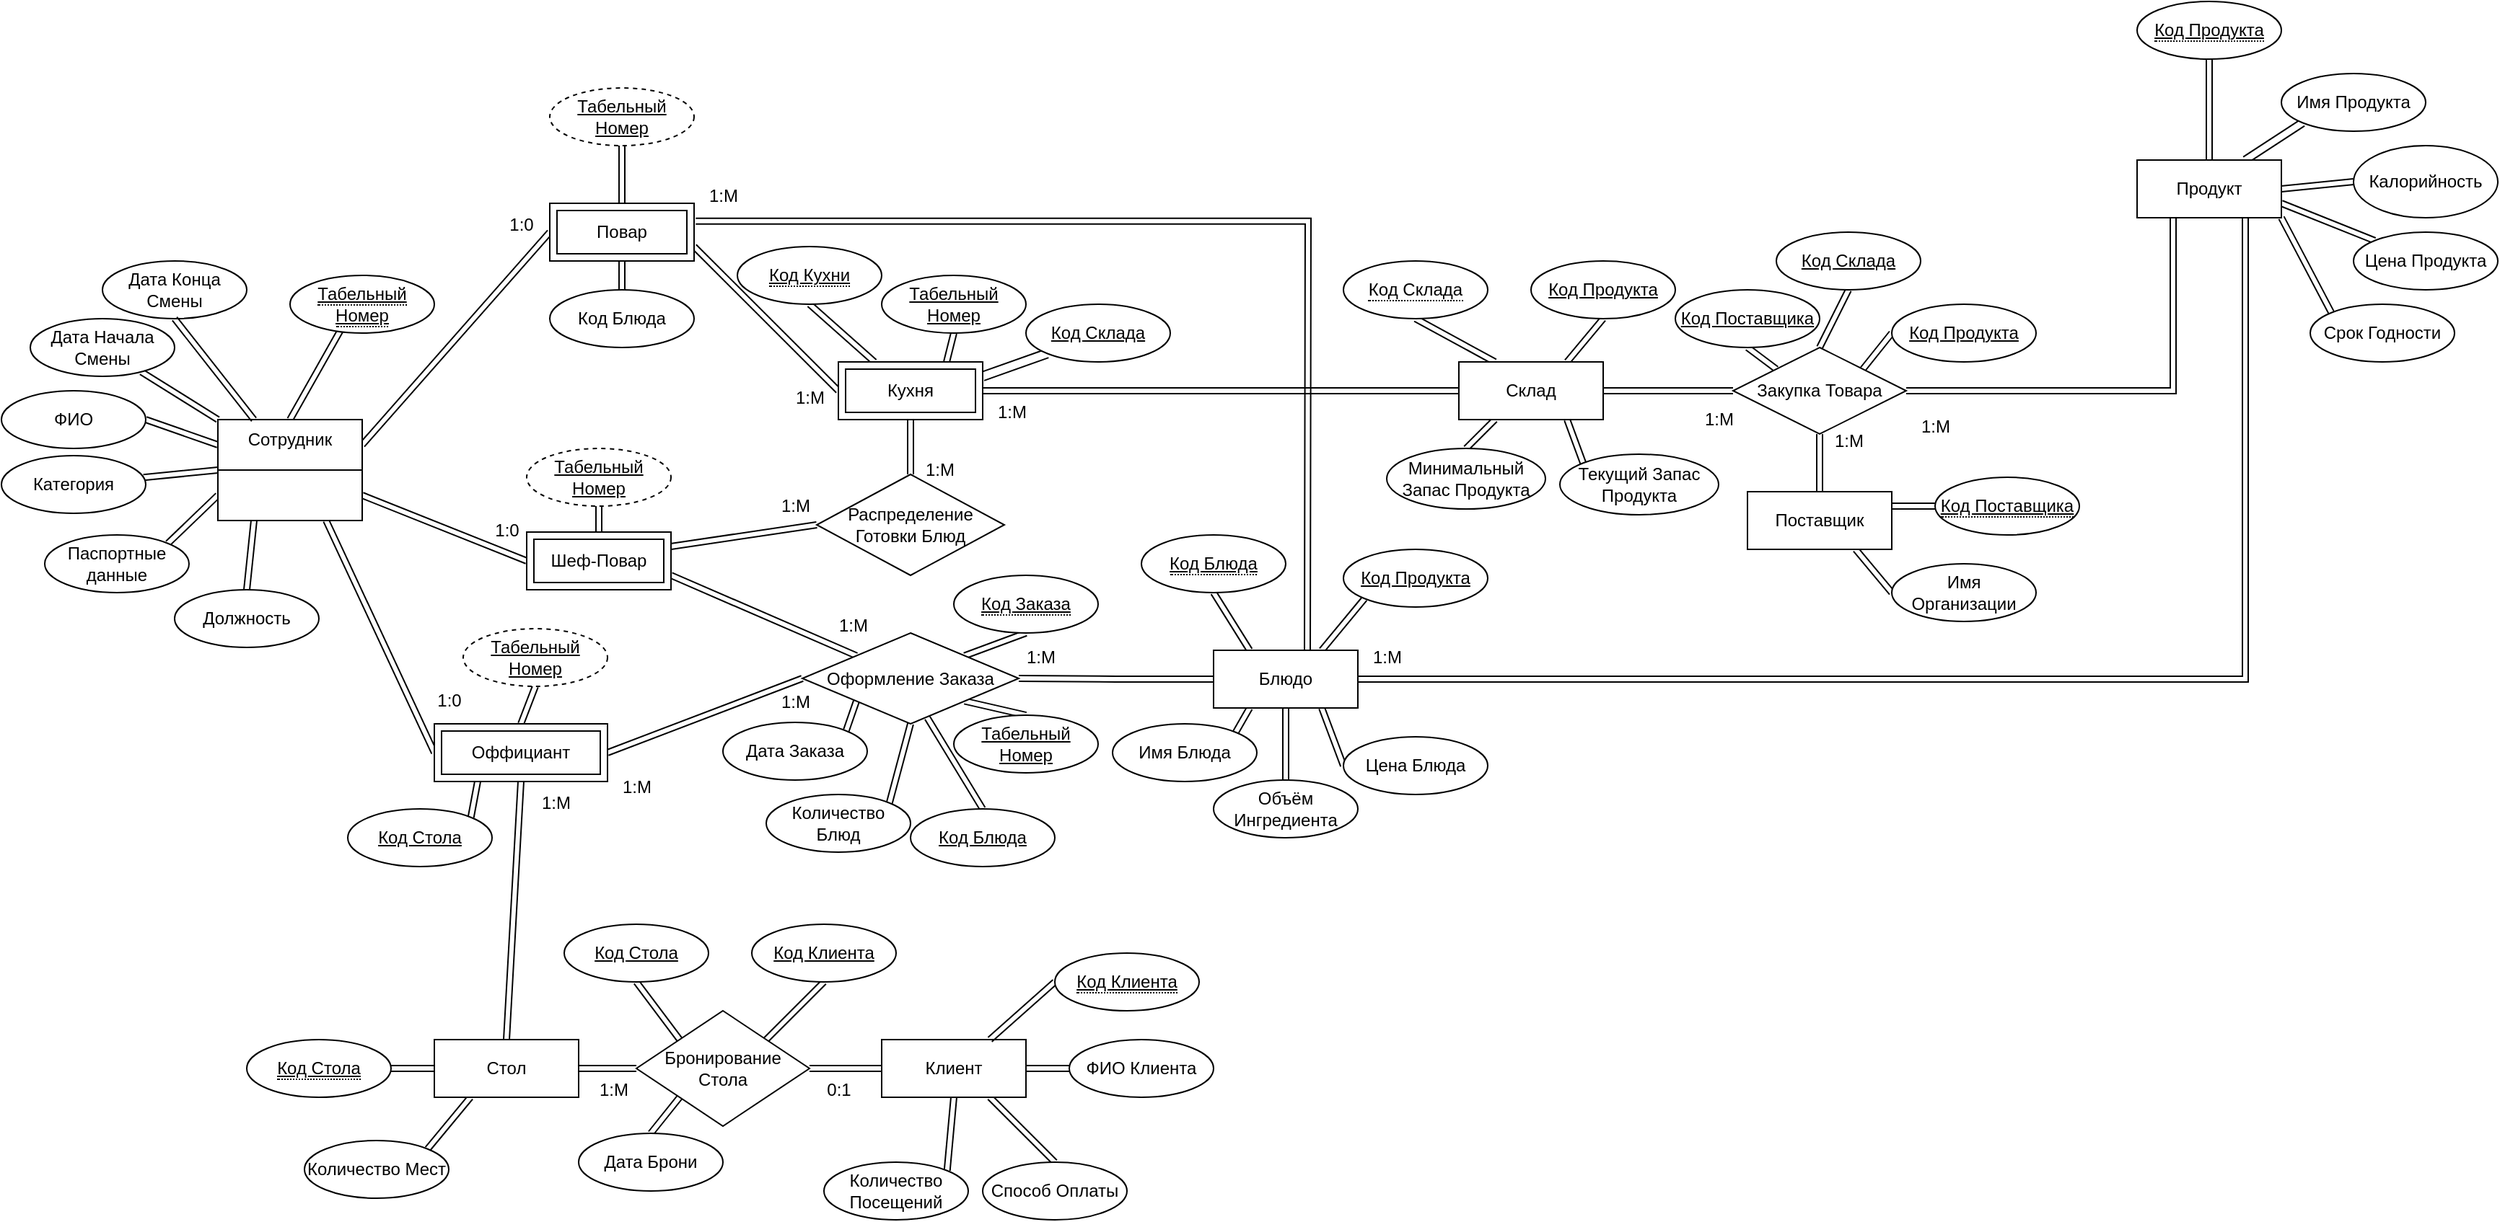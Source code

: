 <mxfile version="21.8.0" type="device">
  <diagram name="Страница — 1" id="ykmNFUrrINJpp-C2KCpG">
    <mxGraphModel dx="2062" dy="1845" grid="1" gridSize="10" guides="1" tooltips="1" connect="1" arrows="1" fold="1" page="1" pageScale="1" pageWidth="827" pageHeight="1169" math="0" shadow="0">
      <root>
        <mxCell id="0" />
        <mxCell id="1" parent="0" />
        <mxCell id="NLanmBV0cDTuYzGDEzHY-10" style="edgeStyle=none;shape=link;rounded=0;orthogonalLoop=1;jettySize=auto;html=1;exitX=0;exitY=0.25;exitDx=0;exitDy=0;entryX=1;entryY=0.5;entryDx=0;entryDy=0;" edge="1" parent="1" source="NLanmBV0cDTuYzGDEzHY-1" target="NLanmBV0cDTuYzGDEzHY-9">
          <mxGeometry relative="1" as="geometry" />
        </mxCell>
        <mxCell id="NLanmBV0cDTuYzGDEzHY-11" style="edgeStyle=none;shape=link;rounded=0;orthogonalLoop=1;jettySize=auto;html=1;exitX=0;exitY=0.5;exitDx=0;exitDy=0;" edge="1" parent="1" source="NLanmBV0cDTuYzGDEzHY-1" target="NLanmBV0cDTuYzGDEzHY-8">
          <mxGeometry relative="1" as="geometry" />
        </mxCell>
        <mxCell id="NLanmBV0cDTuYzGDEzHY-13" style="edgeStyle=none;shape=link;rounded=0;orthogonalLoop=1;jettySize=auto;html=1;exitX=0;exitY=0.75;exitDx=0;exitDy=0;entryX=1;entryY=0;entryDx=0;entryDy=0;" edge="1" parent="1" source="NLanmBV0cDTuYzGDEzHY-1" target="NLanmBV0cDTuYzGDEzHY-12">
          <mxGeometry relative="1" as="geometry" />
        </mxCell>
        <mxCell id="NLanmBV0cDTuYzGDEzHY-15" style="edgeStyle=none;shape=link;rounded=0;orthogonalLoop=1;jettySize=auto;html=1;exitX=0.25;exitY=1;exitDx=0;exitDy=0;entryX=0.5;entryY=0;entryDx=0;entryDy=0;" edge="1" parent="1" source="NLanmBV0cDTuYzGDEzHY-1" target="NLanmBV0cDTuYzGDEzHY-14">
          <mxGeometry relative="1" as="geometry" />
        </mxCell>
        <mxCell id="NLanmBV0cDTuYzGDEzHY-17" style="edgeStyle=none;shape=link;rounded=0;orthogonalLoop=1;jettySize=auto;html=1;exitX=0;exitY=0;exitDx=0;exitDy=0;" edge="1" parent="1" source="NLanmBV0cDTuYzGDEzHY-1" target="NLanmBV0cDTuYzGDEzHY-16">
          <mxGeometry relative="1" as="geometry" />
        </mxCell>
        <mxCell id="NLanmBV0cDTuYzGDEzHY-28" style="edgeStyle=none;shape=link;rounded=0;orthogonalLoop=1;jettySize=auto;html=1;exitX=1;exitY=0.25;exitDx=0;exitDy=0;entryX=0;entryY=0.5;entryDx=0;entryDy=0;" edge="1" parent="1" source="NLanmBV0cDTuYzGDEzHY-1" target="NLanmBV0cDTuYzGDEzHY-25">
          <mxGeometry relative="1" as="geometry" />
        </mxCell>
        <mxCell id="NLanmBV0cDTuYzGDEzHY-29" style="edgeStyle=none;shape=link;rounded=0;orthogonalLoop=1;jettySize=auto;html=1;exitX=1;exitY=0.75;exitDx=0;exitDy=0;entryX=0;entryY=0.5;entryDx=0;entryDy=0;" edge="1" parent="1" source="NLanmBV0cDTuYzGDEzHY-1" target="NLanmBV0cDTuYzGDEzHY-26">
          <mxGeometry relative="1" as="geometry" />
        </mxCell>
        <mxCell id="NLanmBV0cDTuYzGDEzHY-30" style="edgeStyle=none;shape=link;rounded=0;orthogonalLoop=1;jettySize=auto;html=1;exitX=0.75;exitY=1;exitDx=0;exitDy=0;entryX=0;entryY=0.5;entryDx=0;entryDy=0;" edge="1" parent="1" source="NLanmBV0cDTuYzGDEzHY-1" target="NLanmBV0cDTuYzGDEzHY-27">
          <mxGeometry relative="1" as="geometry" />
        </mxCell>
        <mxCell id="NLanmBV0cDTuYzGDEzHY-36" style="edgeStyle=none;shape=link;rounded=0;orthogonalLoop=1;jettySize=auto;html=1;exitX=0.5;exitY=0;exitDx=0;exitDy=0;entryX=0.352;entryY=0.941;entryDx=0;entryDy=0;entryPerimeter=0;" edge="1" parent="1" source="NLanmBV0cDTuYzGDEzHY-1" target="NLanmBV0cDTuYzGDEzHY-41">
          <mxGeometry relative="1" as="geometry">
            <mxPoint x="180" as="targetPoint" />
          </mxGeometry>
        </mxCell>
        <mxCell id="NLanmBV0cDTuYzGDEzHY-1" value="Сотрудник" style="whiteSpace=wrap;html=1;align=center;perimeterSpacing=0;fontStyle=0;verticalAlign=top;" vertex="1" parent="1">
          <mxGeometry x="90" y="50" width="100" height="70" as="geometry" />
        </mxCell>
        <mxCell id="NLanmBV0cDTuYzGDEzHY-4" value="" style="line;strokeWidth=1;rotatable=0;dashed=0;labelPosition=right;align=left;verticalAlign=middle;spacingTop=0;spacingLeft=6;points=[];portConstraint=eastwest;" vertex="1" parent="1">
          <mxGeometry x="90" y="80" width="100" height="10" as="geometry" />
        </mxCell>
        <mxCell id="NLanmBV0cDTuYzGDEzHY-8" value="Категория&lt;br&gt;" style="ellipse;whiteSpace=wrap;html=1;align=center;" vertex="1" parent="1">
          <mxGeometry x="-60" y="75" width="100" height="40" as="geometry" />
        </mxCell>
        <mxCell id="NLanmBV0cDTuYzGDEzHY-9" value="ФИО&lt;br&gt;" style="ellipse;whiteSpace=wrap;html=1;align=center;" vertex="1" parent="1">
          <mxGeometry x="-60" y="30" width="100" height="40" as="geometry" />
        </mxCell>
        <mxCell id="NLanmBV0cDTuYzGDEzHY-12" value="Паспортные данные" style="ellipse;whiteSpace=wrap;html=1;align=center;" vertex="1" parent="1">
          <mxGeometry x="-30" y="130" width="100" height="40" as="geometry" />
        </mxCell>
        <mxCell id="NLanmBV0cDTuYzGDEzHY-14" value="Должность" style="ellipse;whiteSpace=wrap;html=1;align=center;" vertex="1" parent="1">
          <mxGeometry x="60" y="168" width="100" height="40" as="geometry" />
        </mxCell>
        <mxCell id="NLanmBV0cDTuYzGDEzHY-16" value="Дата Начала Смены" style="ellipse;whiteSpace=wrap;html=1;align=center;" vertex="1" parent="1">
          <mxGeometry x="-40" y="-20" width="100" height="40" as="geometry" />
        </mxCell>
        <mxCell id="NLanmBV0cDTuYzGDEzHY-19" value="Дата Конца Смены" style="ellipse;whiteSpace=wrap;html=1;align=center;" vertex="1" parent="1">
          <mxGeometry x="10" y="-60" width="100" height="40" as="geometry" />
        </mxCell>
        <mxCell id="NLanmBV0cDTuYzGDEzHY-20" style="edgeStyle=none;shape=link;rounded=0;orthogonalLoop=1;jettySize=auto;html=1;exitX=0.25;exitY=0;exitDx=0;exitDy=0;entryX=0.5;entryY=1;entryDx=0;entryDy=0;" edge="1" parent="1" source="NLanmBV0cDTuYzGDEzHY-1" target="NLanmBV0cDTuYzGDEzHY-19">
          <mxGeometry relative="1" as="geometry" />
        </mxCell>
        <mxCell id="NLanmBV0cDTuYzGDEzHY-45" style="edgeStyle=none;shape=link;rounded=0;orthogonalLoop=1;jettySize=auto;html=1;exitX=0.5;exitY=0;exitDx=0;exitDy=0;entryX=0.5;entryY=1;entryDx=0;entryDy=0;" edge="1" parent="1" source="NLanmBV0cDTuYzGDEzHY-25" target="NLanmBV0cDTuYzGDEzHY-42">
          <mxGeometry relative="1" as="geometry" />
        </mxCell>
        <mxCell id="NLanmBV0cDTuYzGDEzHY-88" style="edgeStyle=none;shape=link;rounded=0;orthogonalLoop=1;jettySize=auto;html=1;exitX=1;exitY=0.75;exitDx=0;exitDy=0;entryX=0;entryY=0.5;entryDx=0;entryDy=0;" edge="1" parent="1" source="NLanmBV0cDTuYzGDEzHY-25" target="NLanmBV0cDTuYzGDEzHY-87">
          <mxGeometry relative="1" as="geometry" />
        </mxCell>
        <mxCell id="NLanmBV0cDTuYzGDEzHY-176" style="edgeStyle=none;shape=link;rounded=0;orthogonalLoop=1;jettySize=auto;html=1;exitX=0.5;exitY=1;exitDx=0;exitDy=0;entryX=0.5;entryY=0;entryDx=0;entryDy=0;" edge="1" parent="1" source="NLanmBV0cDTuYzGDEzHY-25" target="NLanmBV0cDTuYzGDEzHY-175">
          <mxGeometry relative="1" as="geometry" />
        </mxCell>
        <mxCell id="NLanmBV0cDTuYzGDEzHY-25" value="Повар" style="shape=ext;margin=3;double=1;whiteSpace=wrap;html=1;align=center;" vertex="1" parent="1">
          <mxGeometry x="320" y="-100" width="100" height="40" as="geometry" />
        </mxCell>
        <mxCell id="NLanmBV0cDTuYzGDEzHY-46" style="edgeStyle=none;shape=link;rounded=0;orthogonalLoop=1;jettySize=auto;html=1;exitX=0.5;exitY=0;exitDx=0;exitDy=0;entryX=0.5;entryY=1;entryDx=0;entryDy=0;" edge="1" parent="1" source="NLanmBV0cDTuYzGDEzHY-26" target="NLanmBV0cDTuYzGDEzHY-44">
          <mxGeometry relative="1" as="geometry" />
        </mxCell>
        <mxCell id="NLanmBV0cDTuYzGDEzHY-84" style="edgeStyle=none;shape=link;rounded=0;orthogonalLoop=1;jettySize=auto;html=1;exitX=1;exitY=0.75;exitDx=0;exitDy=0;entryX=0;entryY=0;entryDx=0;entryDy=0;" edge="1" parent="1" source="NLanmBV0cDTuYzGDEzHY-26" target="NLanmBV0cDTuYzGDEzHY-82">
          <mxGeometry relative="1" as="geometry" />
        </mxCell>
        <mxCell id="NLanmBV0cDTuYzGDEzHY-102" style="edgeStyle=none;shape=link;rounded=0;orthogonalLoop=1;jettySize=auto;html=1;exitX=1;exitY=0.25;exitDx=0;exitDy=0;entryX=0;entryY=0.5;entryDx=0;entryDy=0;" edge="1" parent="1" source="NLanmBV0cDTuYzGDEzHY-26" target="NLanmBV0cDTuYzGDEzHY-100">
          <mxGeometry relative="1" as="geometry" />
        </mxCell>
        <mxCell id="NLanmBV0cDTuYzGDEzHY-26" value="Шеф-Повар" style="shape=ext;margin=3;double=1;whiteSpace=wrap;html=1;align=center;" vertex="1" parent="1">
          <mxGeometry x="304" y="128" width="100" height="40" as="geometry" />
        </mxCell>
        <mxCell id="NLanmBV0cDTuYzGDEzHY-48" style="edgeStyle=none;shape=link;rounded=0;orthogonalLoop=1;jettySize=auto;html=1;exitX=0.5;exitY=0;exitDx=0;exitDy=0;entryX=0.5;entryY=1;entryDx=0;entryDy=0;" edge="1" parent="1" source="NLanmBV0cDTuYzGDEzHY-27" target="NLanmBV0cDTuYzGDEzHY-47">
          <mxGeometry relative="1" as="geometry" />
        </mxCell>
        <mxCell id="NLanmBV0cDTuYzGDEzHY-55" style="edgeStyle=none;shape=link;rounded=0;orthogonalLoop=1;jettySize=auto;html=1;exitX=0.5;exitY=1;exitDx=0;exitDy=0;entryX=0.5;entryY=0;entryDx=0;entryDy=0;" edge="1" parent="1" source="NLanmBV0cDTuYzGDEzHY-27" target="NLanmBV0cDTuYzGDEzHY-50">
          <mxGeometry relative="1" as="geometry" />
        </mxCell>
        <mxCell id="NLanmBV0cDTuYzGDEzHY-83" style="edgeStyle=none;shape=link;rounded=0;orthogonalLoop=1;jettySize=auto;html=1;exitX=1;exitY=0.5;exitDx=0;exitDy=0;entryX=0;entryY=0.5;entryDx=0;entryDy=0;" edge="1" parent="1" source="NLanmBV0cDTuYzGDEzHY-27" target="NLanmBV0cDTuYzGDEzHY-82">
          <mxGeometry relative="1" as="geometry" />
        </mxCell>
        <mxCell id="NLanmBV0cDTuYzGDEzHY-174" style="edgeStyle=none;shape=link;rounded=0;orthogonalLoop=1;jettySize=auto;html=1;exitX=0.25;exitY=1;exitDx=0;exitDy=0;entryX=1;entryY=0;entryDx=0;entryDy=0;" edge="1" parent="1" source="NLanmBV0cDTuYzGDEzHY-27" target="NLanmBV0cDTuYzGDEzHY-173">
          <mxGeometry relative="1" as="geometry" />
        </mxCell>
        <mxCell id="NLanmBV0cDTuYzGDEzHY-27" value="Оффициант" style="shape=ext;margin=3;double=1;whiteSpace=wrap;html=1;align=center;" vertex="1" parent="1">
          <mxGeometry x="240" y="261" width="120" height="40" as="geometry" />
        </mxCell>
        <mxCell id="NLanmBV0cDTuYzGDEzHY-31" value="1:0" style="text;html=1;align=center;verticalAlign=middle;resizable=0;points=[];autosize=1;strokeColor=none;fillColor=none;" vertex="1" parent="1">
          <mxGeometry x="270" y="112" width="40" height="30" as="geometry" />
        </mxCell>
        <mxCell id="NLanmBV0cDTuYzGDEzHY-32" value="1:0" style="text;html=1;align=center;verticalAlign=middle;resizable=0;points=[];autosize=1;strokeColor=none;fillColor=none;" vertex="1" parent="1">
          <mxGeometry x="280" y="-100" width="40" height="30" as="geometry" />
        </mxCell>
        <mxCell id="NLanmBV0cDTuYzGDEzHY-33" value="1:0" style="text;html=1;align=center;verticalAlign=middle;resizable=0;points=[];autosize=1;strokeColor=none;fillColor=none;" vertex="1" parent="1">
          <mxGeometry x="230" y="230" width="40" height="30" as="geometry" />
        </mxCell>
        <mxCell id="NLanmBV0cDTuYzGDEzHY-41" value="&lt;span style=&quot;border-bottom: 1px dotted&quot;&gt;&lt;u&gt;Табельный Номер&lt;/u&gt;&lt;/span&gt;" style="ellipse;whiteSpace=wrap;html=1;align=center;" vertex="1" parent="1">
          <mxGeometry x="140" y="-50" width="100" height="40" as="geometry" />
        </mxCell>
        <mxCell id="NLanmBV0cDTuYzGDEzHY-42" value="&lt;u&gt;Табельный Номер&lt;/u&gt;" style="ellipse;whiteSpace=wrap;html=1;align=center;dashed=1;" vertex="1" parent="1">
          <mxGeometry x="320" y="-180" width="100" height="40" as="geometry" />
        </mxCell>
        <mxCell id="NLanmBV0cDTuYzGDEzHY-44" value="&lt;u&gt;Табельный Номер&lt;/u&gt;" style="ellipse;whiteSpace=wrap;html=1;align=center;dashed=1;" vertex="1" parent="1">
          <mxGeometry x="304" y="70" width="100" height="40" as="geometry" />
        </mxCell>
        <mxCell id="NLanmBV0cDTuYzGDEzHY-47" value="&lt;u&gt;Табельный Номер&lt;/u&gt;" style="ellipse;whiteSpace=wrap;html=1;align=center;dashed=1;" vertex="1" parent="1">
          <mxGeometry x="260" y="195" width="100" height="40" as="geometry" />
        </mxCell>
        <mxCell id="NLanmBV0cDTuYzGDEzHY-52" style="edgeStyle=none;shape=link;rounded=0;orthogonalLoop=1;jettySize=auto;html=1;exitX=0;exitY=0.5;exitDx=0;exitDy=0;entryX=1;entryY=0.5;entryDx=0;entryDy=0;" edge="1" parent="1" source="NLanmBV0cDTuYzGDEzHY-50" target="NLanmBV0cDTuYzGDEzHY-51">
          <mxGeometry relative="1" as="geometry" />
        </mxCell>
        <mxCell id="NLanmBV0cDTuYzGDEzHY-54" style="edgeStyle=none;shape=link;rounded=0;orthogonalLoop=1;jettySize=auto;html=1;exitX=0.25;exitY=1;exitDx=0;exitDy=0;entryX=1;entryY=0;entryDx=0;entryDy=0;" edge="1" parent="1" source="NLanmBV0cDTuYzGDEzHY-50" target="NLanmBV0cDTuYzGDEzHY-53">
          <mxGeometry relative="1" as="geometry" />
        </mxCell>
        <mxCell id="NLanmBV0cDTuYzGDEzHY-58" style="edgeStyle=none;shape=link;rounded=0;orthogonalLoop=1;jettySize=auto;html=1;exitX=1;exitY=0.5;exitDx=0;exitDy=0;entryX=0;entryY=0.5;entryDx=0;entryDy=0;" edge="1" parent="1" source="NLanmBV0cDTuYzGDEzHY-50" target="NLanmBV0cDTuYzGDEzHY-57">
          <mxGeometry relative="1" as="geometry" />
        </mxCell>
        <mxCell id="NLanmBV0cDTuYzGDEzHY-50" value="Стол" style="whiteSpace=wrap;html=1;align=center;" vertex="1" parent="1">
          <mxGeometry x="240" y="480" width="100" height="40" as="geometry" />
        </mxCell>
        <mxCell id="NLanmBV0cDTuYzGDEzHY-51" value="&lt;span style=&quot;border-bottom: 1px dotted&quot;&gt;&lt;u&gt;Код Стола&lt;/u&gt;&lt;/span&gt;" style="ellipse;whiteSpace=wrap;html=1;align=center;" vertex="1" parent="1">
          <mxGeometry x="110" y="480" width="100" height="40" as="geometry" />
        </mxCell>
        <mxCell id="NLanmBV0cDTuYzGDEzHY-53" value="Количество Мест" style="ellipse;whiteSpace=wrap;html=1;align=center;" vertex="1" parent="1">
          <mxGeometry x="150" y="550" width="100" height="40" as="geometry" />
        </mxCell>
        <mxCell id="NLanmBV0cDTuYzGDEzHY-72" style="edgeStyle=none;shape=link;rounded=0;orthogonalLoop=1;jettySize=auto;html=1;exitX=1;exitY=0;exitDx=0;exitDy=0;entryX=0.5;entryY=1;entryDx=0;entryDy=0;" edge="1" parent="1" source="NLanmBV0cDTuYzGDEzHY-57" target="NLanmBV0cDTuYzGDEzHY-71">
          <mxGeometry relative="1" as="geometry" />
        </mxCell>
        <mxCell id="NLanmBV0cDTuYzGDEzHY-73" style="edgeStyle=none;shape=link;rounded=0;orthogonalLoop=1;jettySize=auto;html=1;exitX=0;exitY=0;exitDx=0;exitDy=0;entryX=0.5;entryY=1;entryDx=0;entryDy=0;" edge="1" parent="1" source="NLanmBV0cDTuYzGDEzHY-57" target="NLanmBV0cDTuYzGDEzHY-64">
          <mxGeometry relative="1" as="geometry" />
        </mxCell>
        <mxCell id="NLanmBV0cDTuYzGDEzHY-81" style="edgeStyle=none;shape=link;rounded=0;orthogonalLoop=1;jettySize=auto;html=1;exitX=0;exitY=1;exitDx=0;exitDy=0;entryX=0.5;entryY=0;entryDx=0;entryDy=0;" edge="1" parent="1" source="NLanmBV0cDTuYzGDEzHY-57" target="NLanmBV0cDTuYzGDEzHY-80">
          <mxGeometry relative="1" as="geometry" />
        </mxCell>
        <mxCell id="NLanmBV0cDTuYzGDEzHY-57" value="Бронирование Стола" style="shape=rhombus;perimeter=rhombusPerimeter;whiteSpace=wrap;html=1;align=center;" vertex="1" parent="1">
          <mxGeometry x="380" y="460" width="120" height="80" as="geometry" />
        </mxCell>
        <mxCell id="NLanmBV0cDTuYzGDEzHY-59" value="1:М" style="text;html=1;align=center;verticalAlign=middle;resizable=0;points=[];autosize=1;strokeColor=none;fillColor=none;" vertex="1" parent="1">
          <mxGeometry x="360" y="290" width="40" height="30" as="geometry" />
        </mxCell>
        <mxCell id="NLanmBV0cDTuYzGDEzHY-60" value="1:М" style="text;html=1;align=center;verticalAlign=middle;resizable=0;points=[];autosize=1;strokeColor=none;fillColor=none;" vertex="1" parent="1">
          <mxGeometry x="344" y="500" width="40" height="30" as="geometry" />
        </mxCell>
        <mxCell id="NLanmBV0cDTuYzGDEzHY-62" style="edgeStyle=none;shape=link;rounded=0;orthogonalLoop=1;jettySize=auto;html=1;exitX=0;exitY=0.5;exitDx=0;exitDy=0;entryX=1;entryY=0.5;entryDx=0;entryDy=0;" edge="1" parent="1" source="NLanmBV0cDTuYzGDEzHY-61" target="NLanmBV0cDTuYzGDEzHY-57">
          <mxGeometry relative="1" as="geometry" />
        </mxCell>
        <mxCell id="NLanmBV0cDTuYzGDEzHY-75" style="edgeStyle=none;shape=link;rounded=0;orthogonalLoop=1;jettySize=auto;html=1;exitX=1;exitY=0.5;exitDx=0;exitDy=0;entryX=0;entryY=0.5;entryDx=0;entryDy=0;" edge="1" parent="1" source="NLanmBV0cDTuYzGDEzHY-61" target="NLanmBV0cDTuYzGDEzHY-74">
          <mxGeometry relative="1" as="geometry">
            <mxPoint x="690" y="510" as="targetPoint" />
          </mxGeometry>
        </mxCell>
        <mxCell id="NLanmBV0cDTuYzGDEzHY-77" style="edgeStyle=none;shape=link;rounded=0;orthogonalLoop=1;jettySize=auto;html=1;exitX=0.75;exitY=1;exitDx=0;exitDy=0;entryX=0.5;entryY=0;entryDx=0;entryDy=0;" edge="1" parent="1" source="NLanmBV0cDTuYzGDEzHY-61" target="NLanmBV0cDTuYzGDEzHY-76">
          <mxGeometry relative="1" as="geometry" />
        </mxCell>
        <mxCell id="NLanmBV0cDTuYzGDEzHY-79" style="edgeStyle=none;shape=link;rounded=0;orthogonalLoop=1;jettySize=auto;html=1;exitX=0.5;exitY=1;exitDx=0;exitDy=0;entryX=1;entryY=0;entryDx=0;entryDy=0;" edge="1" parent="1" source="NLanmBV0cDTuYzGDEzHY-61" target="NLanmBV0cDTuYzGDEzHY-78">
          <mxGeometry relative="1" as="geometry" />
        </mxCell>
        <mxCell id="NLanmBV0cDTuYzGDEzHY-61" value="Клиент" style="whiteSpace=wrap;html=1;align=center;" vertex="1" parent="1">
          <mxGeometry x="550" y="480" width="100" height="40" as="geometry" />
        </mxCell>
        <mxCell id="NLanmBV0cDTuYzGDEzHY-64" value="Код Стола" style="ellipse;whiteSpace=wrap;html=1;align=center;fontStyle=4;" vertex="1" parent="1">
          <mxGeometry x="330" y="400" width="100" height="40" as="geometry" />
        </mxCell>
        <mxCell id="NLanmBV0cDTuYzGDEzHY-68" style="edgeStyle=none;shape=link;rounded=0;orthogonalLoop=1;jettySize=auto;html=1;exitX=0;exitY=0.5;exitDx=0;exitDy=0;entryX=0.75;entryY=0;entryDx=0;entryDy=0;" edge="1" parent="1" source="NLanmBV0cDTuYzGDEzHY-66" target="NLanmBV0cDTuYzGDEzHY-61">
          <mxGeometry relative="1" as="geometry" />
        </mxCell>
        <mxCell id="NLanmBV0cDTuYzGDEzHY-66" value="&lt;span style=&quot;border-bottom: 1px dotted&quot;&gt;Код Клиента&lt;/span&gt;" style="ellipse;whiteSpace=wrap;html=1;align=center;fontStyle=4" vertex="1" parent="1">
          <mxGeometry x="670" y="420" width="100" height="40" as="geometry" />
        </mxCell>
        <mxCell id="NLanmBV0cDTuYzGDEzHY-69" value="0:1" style="text;html=1;align=center;verticalAlign=middle;resizable=0;points=[];autosize=1;strokeColor=none;fillColor=none;" vertex="1" parent="1">
          <mxGeometry x="500" y="500" width="40" height="30" as="geometry" />
        </mxCell>
        <mxCell id="NLanmBV0cDTuYzGDEzHY-71" value="Код Клиента" style="ellipse;whiteSpace=wrap;html=1;align=center;fontStyle=4;" vertex="1" parent="1">
          <mxGeometry x="460" y="400" width="100" height="40" as="geometry" />
        </mxCell>
        <mxCell id="NLanmBV0cDTuYzGDEzHY-74" value="ФИО Клиента" style="ellipse;whiteSpace=wrap;html=1;align=center;" vertex="1" parent="1">
          <mxGeometry x="680" y="480" width="100" height="40" as="geometry" />
        </mxCell>
        <mxCell id="NLanmBV0cDTuYzGDEzHY-76" value="Способ Оплаты" style="ellipse;whiteSpace=wrap;html=1;align=center;" vertex="1" parent="1">
          <mxGeometry x="620" y="565" width="100" height="40" as="geometry" />
        </mxCell>
        <mxCell id="NLanmBV0cDTuYzGDEzHY-78" value="Количество Посещений" style="ellipse;whiteSpace=wrap;html=1;align=center;" vertex="1" parent="1">
          <mxGeometry x="510" y="565" width="100" height="40" as="geometry" />
        </mxCell>
        <mxCell id="NLanmBV0cDTuYzGDEzHY-80" value="Дата Брони" style="ellipse;whiteSpace=wrap;html=1;align=center;" vertex="1" parent="1">
          <mxGeometry x="340" y="545" width="100" height="40" as="geometry" />
        </mxCell>
        <mxCell id="NLanmBV0cDTuYzGDEzHY-172" style="edgeStyle=none;shape=link;rounded=0;orthogonalLoop=1;jettySize=auto;html=1;exitX=1;exitY=0;exitDx=0;exitDy=0;entryX=0.5;entryY=1;entryDx=0;entryDy=0;" edge="1" parent="1" source="NLanmBV0cDTuYzGDEzHY-82" target="NLanmBV0cDTuYzGDEzHY-170">
          <mxGeometry relative="1" as="geometry" />
        </mxCell>
        <mxCell id="NLanmBV0cDTuYzGDEzHY-178" style="edgeStyle=none;shape=link;rounded=0;orthogonalLoop=1;jettySize=auto;html=1;exitX=1;exitY=1;exitDx=0;exitDy=0;entryX=0.5;entryY=0;entryDx=0;entryDy=0;" edge="1" parent="1" source="NLanmBV0cDTuYzGDEzHY-82" target="NLanmBV0cDTuYzGDEzHY-177">
          <mxGeometry relative="1" as="geometry" />
        </mxCell>
        <mxCell id="NLanmBV0cDTuYzGDEzHY-180" style="edgeStyle=none;shape=link;rounded=0;orthogonalLoop=1;jettySize=auto;html=1;exitX=0.578;exitY=0.935;exitDx=0;exitDy=0;entryX=0.5;entryY=0;entryDx=0;entryDy=0;exitPerimeter=0;" edge="1" parent="1" source="NLanmBV0cDTuYzGDEzHY-82" target="NLanmBV0cDTuYzGDEzHY-179">
          <mxGeometry relative="1" as="geometry" />
        </mxCell>
        <mxCell id="NLanmBV0cDTuYzGDEzHY-187" style="edgeStyle=none;shape=link;rounded=0;orthogonalLoop=1;jettySize=auto;html=1;exitX=0;exitY=1;exitDx=0;exitDy=0;entryX=1;entryY=0;entryDx=0;entryDy=0;" edge="1" parent="1" source="NLanmBV0cDTuYzGDEzHY-82" target="NLanmBV0cDTuYzGDEzHY-186">
          <mxGeometry relative="1" as="geometry" />
        </mxCell>
        <mxCell id="NLanmBV0cDTuYzGDEzHY-82" value="Оформление Заказа" style="shape=rhombus;perimeter=rhombusPerimeter;whiteSpace=wrap;html=1;align=center;" vertex="1" parent="1">
          <mxGeometry x="495" y="198" width="150" height="63" as="geometry" />
        </mxCell>
        <mxCell id="NLanmBV0cDTuYzGDEzHY-85" value="1:М" style="text;html=1;align=center;verticalAlign=middle;resizable=0;points=[];autosize=1;strokeColor=none;fillColor=none;" vertex="1" parent="1">
          <mxGeometry x="470" y="231" width="40" height="30" as="geometry" />
        </mxCell>
        <mxCell id="NLanmBV0cDTuYzGDEzHY-86" value="1:М" style="text;html=1;align=center;verticalAlign=middle;resizable=0;points=[];autosize=1;strokeColor=none;fillColor=none;" vertex="1" parent="1">
          <mxGeometry x="510" y="178" width="40" height="30" as="geometry" />
        </mxCell>
        <mxCell id="NLanmBV0cDTuYzGDEzHY-92" style="edgeStyle=none;shape=link;rounded=0;orthogonalLoop=1;jettySize=auto;html=1;exitX=0.25;exitY=0;exitDx=0;exitDy=0;entryX=0.5;entryY=1;entryDx=0;entryDy=0;" edge="1" parent="1" source="NLanmBV0cDTuYzGDEzHY-87" target="NLanmBV0cDTuYzGDEzHY-90">
          <mxGeometry relative="1" as="geometry" />
        </mxCell>
        <mxCell id="NLanmBV0cDTuYzGDEzHY-95" style="edgeStyle=none;shape=link;rounded=0;orthogonalLoop=1;jettySize=auto;html=1;exitX=0.75;exitY=0;exitDx=0;exitDy=0;entryX=0.5;entryY=1;entryDx=0;entryDy=0;" edge="1" parent="1" source="NLanmBV0cDTuYzGDEzHY-87" target="NLanmBV0cDTuYzGDEzHY-93">
          <mxGeometry relative="1" as="geometry" />
        </mxCell>
        <mxCell id="NLanmBV0cDTuYzGDEzHY-97" style="edgeStyle=none;shape=link;rounded=0;orthogonalLoop=1;jettySize=auto;html=1;exitX=1;exitY=0.25;exitDx=0;exitDy=0;entryX=0;entryY=1;entryDx=0;entryDy=0;width=-6.19;" edge="1" parent="1" source="NLanmBV0cDTuYzGDEzHY-87" target="NLanmBV0cDTuYzGDEzHY-96">
          <mxGeometry relative="1" as="geometry" />
        </mxCell>
        <mxCell id="NLanmBV0cDTuYzGDEzHY-101" style="edgeStyle=none;shape=link;rounded=0;orthogonalLoop=1;jettySize=auto;html=1;exitX=0.5;exitY=1;exitDx=0;exitDy=0;entryX=0.5;entryY=0;entryDx=0;entryDy=0;" edge="1" parent="1" source="NLanmBV0cDTuYzGDEzHY-87" target="NLanmBV0cDTuYzGDEzHY-100">
          <mxGeometry relative="1" as="geometry" />
        </mxCell>
        <mxCell id="NLanmBV0cDTuYzGDEzHY-87" value="Кухня" style="shape=ext;margin=3;double=1;whiteSpace=wrap;html=1;align=center;" vertex="1" parent="1">
          <mxGeometry x="520" y="10" width="100" height="40" as="geometry" />
        </mxCell>
        <mxCell id="NLanmBV0cDTuYzGDEzHY-89" value="1:М" style="text;html=1;align=center;verticalAlign=middle;resizable=0;points=[];autosize=1;strokeColor=none;fillColor=none;" vertex="1" parent="1">
          <mxGeometry x="480" y="20" width="40" height="30" as="geometry" />
        </mxCell>
        <mxCell id="NLanmBV0cDTuYzGDEzHY-90" value="&lt;span style=&quot;border-bottom: 1px dotted&quot;&gt;&lt;u&gt;Код Кухни&lt;/u&gt;&lt;/span&gt;" style="ellipse;whiteSpace=wrap;html=1;align=center;" vertex="1" parent="1">
          <mxGeometry x="450" y="-70" width="100" height="40" as="geometry" />
        </mxCell>
        <mxCell id="NLanmBV0cDTuYzGDEzHY-93" value="Табельный Номер" style="ellipse;whiteSpace=wrap;html=1;align=center;fontStyle=4;" vertex="1" parent="1">
          <mxGeometry x="550" y="-50" width="100" height="40" as="geometry" />
        </mxCell>
        <mxCell id="NLanmBV0cDTuYzGDEzHY-96" value="&lt;u&gt;Код Склада&lt;/u&gt;" style="ellipse;whiteSpace=wrap;html=1;align=center;" vertex="1" parent="1">
          <mxGeometry x="650" y="-30" width="100" height="40" as="geometry" />
        </mxCell>
        <mxCell id="NLanmBV0cDTuYzGDEzHY-99" value="1:М" style="text;html=1;align=center;verticalAlign=middle;resizable=0;points=[];autosize=1;strokeColor=none;fillColor=none;" vertex="1" parent="1">
          <mxGeometry x="570" y="70" width="40" height="30" as="geometry" />
        </mxCell>
        <mxCell id="NLanmBV0cDTuYzGDEzHY-100" value="Распределение Готовки Блюд" style="shape=rhombus;perimeter=rhombusPerimeter;whiteSpace=wrap;html=1;align=center;" vertex="1" parent="1">
          <mxGeometry x="505" y="88" width="130" height="70" as="geometry" />
        </mxCell>
        <mxCell id="NLanmBV0cDTuYzGDEzHY-103" value="1:М" style="text;html=1;align=center;verticalAlign=middle;resizable=0;points=[];autosize=1;strokeColor=none;fillColor=none;" vertex="1" parent="1">
          <mxGeometry x="470" y="95" width="40" height="30" as="geometry" />
        </mxCell>
        <mxCell id="NLanmBV0cDTuYzGDEzHY-106" style="edgeStyle=none;shape=link;rounded=0;orthogonalLoop=1;jettySize=auto;html=1;exitX=0.25;exitY=0;exitDx=0;exitDy=0;entryX=0.5;entryY=1;entryDx=0;entryDy=0;" edge="1" parent="1" source="NLanmBV0cDTuYzGDEzHY-104" target="NLanmBV0cDTuYzGDEzHY-105">
          <mxGeometry relative="1" as="geometry" />
        </mxCell>
        <mxCell id="NLanmBV0cDTuYzGDEzHY-116" style="edgeStyle=none;shape=link;rounded=0;orthogonalLoop=1;jettySize=auto;html=1;exitX=0.25;exitY=1;exitDx=0;exitDy=0;entryX=1;entryY=0;entryDx=0;entryDy=0;" edge="1" parent="1" source="NLanmBV0cDTuYzGDEzHY-104" target="NLanmBV0cDTuYzGDEzHY-111">
          <mxGeometry relative="1" as="geometry" />
        </mxCell>
        <mxCell id="NLanmBV0cDTuYzGDEzHY-117" style="edgeStyle=none;shape=link;rounded=0;orthogonalLoop=1;jettySize=auto;html=1;exitX=0.5;exitY=1;exitDx=0;exitDy=0;entryX=0.5;entryY=0;entryDx=0;entryDy=0;" edge="1" parent="1" source="NLanmBV0cDTuYzGDEzHY-104" target="NLanmBV0cDTuYzGDEzHY-112">
          <mxGeometry relative="1" as="geometry" />
        </mxCell>
        <mxCell id="NLanmBV0cDTuYzGDEzHY-118" style="edgeStyle=none;shape=link;rounded=0;orthogonalLoop=1;jettySize=auto;html=1;exitX=0.75;exitY=1;exitDx=0;exitDy=0;entryX=0;entryY=0.5;entryDx=0;entryDy=0;" edge="1" parent="1" source="NLanmBV0cDTuYzGDEzHY-104" target="NLanmBV0cDTuYzGDEzHY-114">
          <mxGeometry relative="1" as="geometry" />
        </mxCell>
        <mxCell id="NLanmBV0cDTuYzGDEzHY-119" style="edgeStyle=none;shape=link;rounded=0;orthogonalLoop=1;jettySize=auto;html=1;exitX=0.75;exitY=0;exitDx=0;exitDy=0;entryX=0;entryY=1;entryDx=0;entryDy=0;" edge="1" parent="1" source="NLanmBV0cDTuYzGDEzHY-104" target="NLanmBV0cDTuYzGDEzHY-113">
          <mxGeometry relative="1" as="geometry" />
        </mxCell>
        <mxCell id="NLanmBV0cDTuYzGDEzHY-168" style="edgeStyle=orthogonalEdgeStyle;shape=link;rounded=0;orthogonalLoop=1;jettySize=auto;html=1;exitX=0;exitY=0.5;exitDx=0;exitDy=0;entryX=1;entryY=0.5;entryDx=0;entryDy=0;" edge="1" parent="1" source="NLanmBV0cDTuYzGDEzHY-104" target="NLanmBV0cDTuYzGDEzHY-82">
          <mxGeometry relative="1" as="geometry" />
        </mxCell>
        <mxCell id="NLanmBV0cDTuYzGDEzHY-104" value="Блюдо" style="whiteSpace=wrap;html=1;align=center;" vertex="1" parent="1">
          <mxGeometry x="780" y="210" width="100" height="40" as="geometry" />
        </mxCell>
        <mxCell id="NLanmBV0cDTuYzGDEzHY-105" value="&lt;span style=&quot;border-bottom: 1px dotted&quot;&gt;&lt;u&gt;Код Блюда&lt;/u&gt;&lt;/span&gt;" style="ellipse;whiteSpace=wrap;html=1;align=center;" vertex="1" parent="1">
          <mxGeometry x="730" y="130" width="100" height="40" as="geometry" />
        </mxCell>
        <mxCell id="NLanmBV0cDTuYzGDEzHY-109" style="edgeStyle=orthogonalEdgeStyle;shape=link;rounded=0;orthogonalLoop=1;jettySize=auto;html=1;exitX=0.028;exitY=1.079;exitDx=0;exitDy=0;entryX=0.75;entryY=0;entryDx=0;entryDy=0;exitPerimeter=0;" edge="1" parent="1" source="NLanmBV0cDTuYzGDEzHY-110">
          <mxGeometry relative="1" as="geometry">
            <mxPoint x="410" y="-90" as="sourcePoint" />
            <mxPoint x="845" y="210" as="targetPoint" />
          </mxGeometry>
        </mxCell>
        <mxCell id="NLanmBV0cDTuYzGDEzHY-110" value="1:М" style="text;html=1;align=center;verticalAlign=middle;resizable=0;points=[];autosize=1;strokeColor=none;fillColor=none;" vertex="1" parent="1">
          <mxGeometry x="420" y="-120" width="40" height="30" as="geometry" />
        </mxCell>
        <mxCell id="NLanmBV0cDTuYzGDEzHY-111" value="Имя Блюда" style="ellipse;whiteSpace=wrap;html=1;align=center;" vertex="1" parent="1">
          <mxGeometry x="710" y="261" width="100" height="40" as="geometry" />
        </mxCell>
        <mxCell id="NLanmBV0cDTuYzGDEzHY-112" value="Объём Ингредиента" style="ellipse;whiteSpace=wrap;html=1;align=center;" vertex="1" parent="1">
          <mxGeometry x="780" y="300" width="100" height="40" as="geometry" />
        </mxCell>
        <mxCell id="NLanmBV0cDTuYzGDEzHY-113" value="&lt;u&gt;Код Продукта&lt;/u&gt;" style="ellipse;whiteSpace=wrap;html=1;align=center;" vertex="1" parent="1">
          <mxGeometry x="870" y="140" width="100" height="40" as="geometry" />
        </mxCell>
        <mxCell id="NLanmBV0cDTuYzGDEzHY-114" value="Цена Блюда" style="ellipse;whiteSpace=wrap;html=1;align=center;" vertex="1" parent="1">
          <mxGeometry x="870" y="270" width="100" height="40" as="geometry" />
        </mxCell>
        <mxCell id="NLanmBV0cDTuYzGDEzHY-121" style="edgeStyle=none;shape=link;rounded=0;orthogonalLoop=1;jettySize=auto;html=1;exitX=0;exitY=0.5;exitDx=0;exitDy=0;entryX=1;entryY=0.5;entryDx=0;entryDy=0;" edge="1" parent="1" source="NLanmBV0cDTuYzGDEzHY-120" target="NLanmBV0cDTuYzGDEzHY-87">
          <mxGeometry relative="1" as="geometry" />
        </mxCell>
        <mxCell id="NLanmBV0cDTuYzGDEzHY-124" style="edgeStyle=none;shape=link;rounded=0;orthogonalLoop=1;jettySize=auto;html=1;exitX=0.25;exitY=0;exitDx=0;exitDy=0;entryX=0.5;entryY=1;entryDx=0;entryDy=0;" edge="1" parent="1" source="NLanmBV0cDTuYzGDEzHY-120" target="NLanmBV0cDTuYzGDEzHY-123">
          <mxGeometry relative="1" as="geometry" />
        </mxCell>
        <mxCell id="NLanmBV0cDTuYzGDEzHY-126" style="edgeStyle=none;shape=link;rounded=0;orthogonalLoop=1;jettySize=auto;html=1;exitX=0.25;exitY=1;exitDx=0;exitDy=0;entryX=0.5;entryY=0;entryDx=0;entryDy=0;" edge="1" parent="1" source="NLanmBV0cDTuYzGDEzHY-120" target="NLanmBV0cDTuYzGDEzHY-125">
          <mxGeometry relative="1" as="geometry" />
        </mxCell>
        <mxCell id="NLanmBV0cDTuYzGDEzHY-128" style="edgeStyle=none;shape=link;rounded=0;orthogonalLoop=1;jettySize=auto;html=1;exitX=0.75;exitY=1;exitDx=0;exitDy=0;entryX=0;entryY=0;entryDx=0;entryDy=0;" edge="1" parent="1" source="NLanmBV0cDTuYzGDEzHY-120" target="NLanmBV0cDTuYzGDEzHY-127">
          <mxGeometry relative="1" as="geometry" />
        </mxCell>
        <mxCell id="NLanmBV0cDTuYzGDEzHY-130" style="edgeStyle=none;shape=link;rounded=0;orthogonalLoop=1;jettySize=auto;html=1;exitX=0.75;exitY=0;exitDx=0;exitDy=0;entryX=0.5;entryY=1;entryDx=0;entryDy=0;" edge="1" parent="1" source="NLanmBV0cDTuYzGDEzHY-120" target="NLanmBV0cDTuYzGDEzHY-129">
          <mxGeometry relative="1" as="geometry" />
        </mxCell>
        <mxCell id="NLanmBV0cDTuYzGDEzHY-132" style="edgeStyle=none;shape=link;rounded=0;orthogonalLoop=1;jettySize=auto;html=1;exitX=1;exitY=0.5;exitDx=0;exitDy=0;entryX=0;entryY=0.5;entryDx=0;entryDy=0;" edge="1" parent="1" source="NLanmBV0cDTuYzGDEzHY-120" target="NLanmBV0cDTuYzGDEzHY-131">
          <mxGeometry relative="1" as="geometry" />
        </mxCell>
        <mxCell id="NLanmBV0cDTuYzGDEzHY-120" value="Склад" style="whiteSpace=wrap;html=1;align=center;" vertex="1" parent="1">
          <mxGeometry x="950" y="10" width="100" height="40" as="geometry" />
        </mxCell>
        <mxCell id="NLanmBV0cDTuYzGDEzHY-122" value="1:М" style="text;html=1;align=center;verticalAlign=middle;resizable=0;points=[];autosize=1;strokeColor=none;fillColor=none;" vertex="1" parent="1">
          <mxGeometry x="620" y="30" width="40" height="30" as="geometry" />
        </mxCell>
        <mxCell id="NLanmBV0cDTuYzGDEzHY-123" value="&lt;span style=&quot;border-bottom: 1px dotted&quot;&gt;Код Склада&lt;/span&gt;" style="ellipse;whiteSpace=wrap;html=1;align=center;" vertex="1" parent="1">
          <mxGeometry x="870" y="-60" width="100" height="40" as="geometry" />
        </mxCell>
        <mxCell id="NLanmBV0cDTuYzGDEzHY-125" value="Минимальный Запас Продукта" style="ellipse;whiteSpace=wrap;html=1;align=center;" vertex="1" parent="1">
          <mxGeometry x="900" y="70" width="110" height="42" as="geometry" />
        </mxCell>
        <mxCell id="NLanmBV0cDTuYzGDEzHY-127" value="Текущий Запас Продукта" style="ellipse;whiteSpace=wrap;html=1;align=center;" vertex="1" parent="1">
          <mxGeometry x="1020" y="74" width="110" height="42" as="geometry" />
        </mxCell>
        <mxCell id="NLanmBV0cDTuYzGDEzHY-129" value="Код Продукта" style="ellipse;whiteSpace=wrap;html=1;align=center;fontStyle=4;" vertex="1" parent="1">
          <mxGeometry x="1000" y="-60" width="100" height="40" as="geometry" />
        </mxCell>
        <mxCell id="NLanmBV0cDTuYzGDEzHY-137" style="edgeStyle=none;shape=link;rounded=0;orthogonalLoop=1;jettySize=auto;html=1;exitX=0;exitY=0;exitDx=0;exitDy=0;entryX=0.5;entryY=1;entryDx=0;entryDy=0;" edge="1" parent="1" source="NLanmBV0cDTuYzGDEzHY-131" target="NLanmBV0cDTuYzGDEzHY-134">
          <mxGeometry relative="1" as="geometry" />
        </mxCell>
        <mxCell id="NLanmBV0cDTuYzGDEzHY-138" style="edgeStyle=none;shape=link;rounded=0;orthogonalLoop=1;jettySize=auto;html=1;exitX=0.5;exitY=0;exitDx=0;exitDy=0;entryX=0.5;entryY=1;entryDx=0;entryDy=0;" edge="1" parent="1" source="NLanmBV0cDTuYzGDEzHY-131" target="NLanmBV0cDTuYzGDEzHY-135">
          <mxGeometry relative="1" as="geometry" />
        </mxCell>
        <mxCell id="NLanmBV0cDTuYzGDEzHY-139" style="edgeStyle=none;shape=link;rounded=0;orthogonalLoop=1;jettySize=auto;html=1;exitX=1;exitY=0;exitDx=0;exitDy=0;entryX=0;entryY=0.5;entryDx=0;entryDy=0;" edge="1" parent="1" source="NLanmBV0cDTuYzGDEzHY-131" target="NLanmBV0cDTuYzGDEzHY-136">
          <mxGeometry relative="1" as="geometry" />
        </mxCell>
        <mxCell id="NLanmBV0cDTuYzGDEzHY-143" style="edgeStyle=orthogonalEdgeStyle;shape=link;rounded=0;orthogonalLoop=1;jettySize=auto;html=1;exitX=1;exitY=0.5;exitDx=0;exitDy=0;entryX=0.25;entryY=1;entryDx=0;entryDy=0;" edge="1" parent="1" source="NLanmBV0cDTuYzGDEzHY-131" target="NLanmBV0cDTuYzGDEzHY-140">
          <mxGeometry relative="1" as="geometry" />
        </mxCell>
        <mxCell id="NLanmBV0cDTuYzGDEzHY-131" value="Закупка Товара" style="shape=rhombus;perimeter=rhombusPerimeter;whiteSpace=wrap;html=1;align=center;" vertex="1" parent="1">
          <mxGeometry x="1140" width="120" height="60" as="geometry" />
        </mxCell>
        <mxCell id="NLanmBV0cDTuYzGDEzHY-133" value="1:М" style="text;html=1;align=center;verticalAlign=middle;resizable=0;points=[];autosize=1;strokeColor=none;fillColor=none;" vertex="1" parent="1">
          <mxGeometry x="1110" y="35" width="40" height="30" as="geometry" />
        </mxCell>
        <mxCell id="NLanmBV0cDTuYzGDEzHY-134" value="Код Поставщика" style="ellipse;whiteSpace=wrap;html=1;align=center;fontStyle=4;" vertex="1" parent="1">
          <mxGeometry x="1100" y="-40" width="100" height="40" as="geometry" />
        </mxCell>
        <mxCell id="NLanmBV0cDTuYzGDEzHY-135" value="Код Склада" style="ellipse;whiteSpace=wrap;html=1;align=center;fontStyle=4;" vertex="1" parent="1">
          <mxGeometry x="1170" y="-80" width="100" height="40" as="geometry" />
        </mxCell>
        <mxCell id="NLanmBV0cDTuYzGDEzHY-136" value="Код Продукта" style="ellipse;whiteSpace=wrap;html=1;align=center;fontStyle=4;" vertex="1" parent="1">
          <mxGeometry x="1250" y="-30" width="100" height="40" as="geometry" />
        </mxCell>
        <mxCell id="NLanmBV0cDTuYzGDEzHY-142" style="edgeStyle=none;shape=link;rounded=0;orthogonalLoop=1;jettySize=auto;html=1;exitX=0.5;exitY=0;exitDx=0;exitDy=0;entryX=0.5;entryY=1;entryDx=0;entryDy=0;" edge="1" parent="1" source="NLanmBV0cDTuYzGDEzHY-140" target="NLanmBV0cDTuYzGDEzHY-141">
          <mxGeometry relative="1" as="geometry" />
        </mxCell>
        <mxCell id="NLanmBV0cDTuYzGDEzHY-150" style="edgeStyle=none;shape=link;rounded=0;orthogonalLoop=1;jettySize=auto;html=1;exitX=0.75;exitY=0;exitDx=0;exitDy=0;entryX=0;entryY=1;entryDx=0;entryDy=0;width=5.238;" edge="1" parent="1" source="NLanmBV0cDTuYzGDEzHY-140" target="NLanmBV0cDTuYzGDEzHY-148">
          <mxGeometry relative="1" as="geometry" />
        </mxCell>
        <mxCell id="NLanmBV0cDTuYzGDEzHY-152" style="edgeStyle=none;shape=link;rounded=0;orthogonalLoop=1;jettySize=auto;html=1;exitX=1;exitY=0.5;exitDx=0;exitDy=0;entryX=0;entryY=0.5;entryDx=0;entryDy=0;" edge="1" parent="1" source="NLanmBV0cDTuYzGDEzHY-140" target="NLanmBV0cDTuYzGDEzHY-151">
          <mxGeometry relative="1" as="geometry" />
        </mxCell>
        <mxCell id="NLanmBV0cDTuYzGDEzHY-154" style="edgeStyle=none;shape=link;rounded=0;orthogonalLoop=1;jettySize=auto;html=1;exitX=1;exitY=0.75;exitDx=0;exitDy=0;entryX=0;entryY=0;entryDx=0;entryDy=0;" edge="1" parent="1" source="NLanmBV0cDTuYzGDEzHY-140" target="NLanmBV0cDTuYzGDEzHY-153">
          <mxGeometry relative="1" as="geometry" />
        </mxCell>
        <mxCell id="NLanmBV0cDTuYzGDEzHY-157" style="edgeStyle=none;shape=link;rounded=0;orthogonalLoop=1;jettySize=auto;html=1;exitX=1;exitY=1;exitDx=0;exitDy=0;entryX=0;entryY=0;entryDx=0;entryDy=0;" edge="1" parent="1" source="NLanmBV0cDTuYzGDEzHY-140" target="NLanmBV0cDTuYzGDEzHY-155">
          <mxGeometry relative="1" as="geometry" />
        </mxCell>
        <mxCell id="NLanmBV0cDTuYzGDEzHY-167" style="edgeStyle=orthogonalEdgeStyle;shape=link;rounded=0;orthogonalLoop=1;jettySize=auto;html=1;exitX=0.75;exitY=1;exitDx=0;exitDy=0;entryX=1;entryY=0.5;entryDx=0;entryDy=0;" edge="1" parent="1" source="NLanmBV0cDTuYzGDEzHY-140" target="NLanmBV0cDTuYzGDEzHY-104">
          <mxGeometry relative="1" as="geometry" />
        </mxCell>
        <mxCell id="NLanmBV0cDTuYzGDEzHY-140" value="Продукт" style="whiteSpace=wrap;html=1;align=center;" vertex="1" parent="1">
          <mxGeometry x="1420" y="-130" width="100" height="40" as="geometry" />
        </mxCell>
        <mxCell id="NLanmBV0cDTuYzGDEzHY-141" value="&lt;span style=&quot;border-bottom: 1px dotted&quot;&gt;&lt;u&gt;Код Продукта&lt;/u&gt;&lt;/span&gt;" style="ellipse;whiteSpace=wrap;html=1;align=center;" vertex="1" parent="1">
          <mxGeometry x="1420" y="-240" width="100" height="40" as="geometry" />
        </mxCell>
        <mxCell id="NLanmBV0cDTuYzGDEzHY-144" value="1:М" style="text;html=1;align=center;verticalAlign=middle;resizable=0;points=[];autosize=1;strokeColor=none;fillColor=none;" vertex="1" parent="1">
          <mxGeometry x="1260" y="40" width="40" height="30" as="geometry" />
        </mxCell>
        <mxCell id="NLanmBV0cDTuYzGDEzHY-146" value="1:М" style="text;html=1;align=center;verticalAlign=middle;resizable=0;points=[];autosize=1;strokeColor=none;fillColor=none;" vertex="1" parent="1">
          <mxGeometry x="880" y="200" width="40" height="30" as="geometry" />
        </mxCell>
        <mxCell id="NLanmBV0cDTuYzGDEzHY-148" value="Имя Продукта" style="ellipse;whiteSpace=wrap;html=1;align=center;" vertex="1" parent="1">
          <mxGeometry x="1520" y="-190" width="100" height="40" as="geometry" />
        </mxCell>
        <mxCell id="NLanmBV0cDTuYzGDEzHY-151" value="Калорийность" style="ellipse;whiteSpace=wrap;html=1;align=center;" vertex="1" parent="1">
          <mxGeometry x="1570" y="-140" width="100" height="50" as="geometry" />
        </mxCell>
        <mxCell id="NLanmBV0cDTuYzGDEzHY-153" value="Цена Продукта" style="ellipse;whiteSpace=wrap;html=1;align=center;" vertex="1" parent="1">
          <mxGeometry x="1570" y="-80" width="100" height="40" as="geometry" />
        </mxCell>
        <mxCell id="NLanmBV0cDTuYzGDEzHY-155" value="Срок Годности" style="ellipse;whiteSpace=wrap;html=1;align=center;" vertex="1" parent="1">
          <mxGeometry x="1540" y="-30" width="100" height="40" as="geometry" />
        </mxCell>
        <mxCell id="NLanmBV0cDTuYzGDEzHY-159" style="edgeStyle=none;shape=link;rounded=0;orthogonalLoop=1;jettySize=auto;html=1;exitX=0.5;exitY=0;exitDx=0;exitDy=0;entryX=0.5;entryY=1;entryDx=0;entryDy=0;" edge="1" parent="1" source="NLanmBV0cDTuYzGDEzHY-158" target="NLanmBV0cDTuYzGDEzHY-131">
          <mxGeometry relative="1" as="geometry" />
        </mxCell>
        <mxCell id="NLanmBV0cDTuYzGDEzHY-162" style="edgeStyle=none;shape=link;rounded=0;orthogonalLoop=1;jettySize=auto;html=1;exitX=1;exitY=0.25;exitDx=0;exitDy=0;entryX=0;entryY=0.5;entryDx=0;entryDy=0;" edge="1" parent="1" source="NLanmBV0cDTuYzGDEzHY-158" target="NLanmBV0cDTuYzGDEzHY-161">
          <mxGeometry relative="1" as="geometry" />
        </mxCell>
        <mxCell id="NLanmBV0cDTuYzGDEzHY-164" style="edgeStyle=none;shape=link;rounded=0;orthogonalLoop=1;jettySize=auto;html=1;exitX=0.75;exitY=1;exitDx=0;exitDy=0;entryX=0;entryY=0.5;entryDx=0;entryDy=0;" edge="1" parent="1" source="NLanmBV0cDTuYzGDEzHY-158" target="NLanmBV0cDTuYzGDEzHY-163">
          <mxGeometry relative="1" as="geometry" />
        </mxCell>
        <mxCell id="NLanmBV0cDTuYzGDEzHY-158" value="Поставщик" style="whiteSpace=wrap;html=1;align=center;" vertex="1" parent="1">
          <mxGeometry x="1150" y="100" width="100" height="40" as="geometry" />
        </mxCell>
        <mxCell id="NLanmBV0cDTuYzGDEzHY-160" value="1:М" style="text;html=1;align=center;verticalAlign=middle;resizable=0;points=[];autosize=1;strokeColor=none;fillColor=none;" vertex="1" parent="1">
          <mxGeometry x="1200" y="50" width="40" height="30" as="geometry" />
        </mxCell>
        <mxCell id="NLanmBV0cDTuYzGDEzHY-161" value="&lt;span style=&quot;border-bottom: 1px dotted&quot;&gt;&lt;u&gt;Код Поставщика&lt;/u&gt;&lt;/span&gt;" style="ellipse;whiteSpace=wrap;html=1;align=center;" vertex="1" parent="1">
          <mxGeometry x="1280" y="90" width="100" height="40" as="geometry" />
        </mxCell>
        <mxCell id="NLanmBV0cDTuYzGDEzHY-163" value="Имя Организации" style="ellipse;whiteSpace=wrap;html=1;align=center;" vertex="1" parent="1">
          <mxGeometry x="1250" y="150" width="100" height="40" as="geometry" />
        </mxCell>
        <mxCell id="NLanmBV0cDTuYzGDEzHY-169" value="1:М" style="text;html=1;align=center;verticalAlign=middle;resizable=0;points=[];autosize=1;strokeColor=none;fillColor=none;" vertex="1" parent="1">
          <mxGeometry x="640" y="200" width="40" height="30" as="geometry" />
        </mxCell>
        <mxCell id="NLanmBV0cDTuYzGDEzHY-170" value="&lt;span style=&quot;border-bottom: 1px dotted&quot;&gt;&lt;u&gt;Код Заказа&lt;/u&gt;&lt;/span&gt;" style="ellipse;whiteSpace=wrap;html=1;align=center;" vertex="1" parent="1">
          <mxGeometry x="600" y="158" width="100" height="40" as="geometry" />
        </mxCell>
        <mxCell id="NLanmBV0cDTuYzGDEzHY-173" value="&lt;u&gt;Код Стола&lt;/u&gt;" style="ellipse;whiteSpace=wrap;html=1;align=center;" vertex="1" parent="1">
          <mxGeometry x="180" y="320" width="100" height="40" as="geometry" />
        </mxCell>
        <mxCell id="NLanmBV0cDTuYzGDEzHY-175" value="Код Блюда" style="ellipse;whiteSpace=wrap;html=1;align=center;" vertex="1" parent="1">
          <mxGeometry x="320" y="-40" width="100" height="40" as="geometry" />
        </mxCell>
        <mxCell id="NLanmBV0cDTuYzGDEzHY-177" value="Табельный Номер" style="ellipse;whiteSpace=wrap;html=1;align=center;fontStyle=4;" vertex="1" parent="1">
          <mxGeometry x="600" y="255" width="100" height="40" as="geometry" />
        </mxCell>
        <mxCell id="NLanmBV0cDTuYzGDEzHY-179" value="Код Блюда" style="ellipse;whiteSpace=wrap;html=1;align=center;fontStyle=4;" vertex="1" parent="1">
          <mxGeometry x="570" y="320" width="100" height="40" as="geometry" />
        </mxCell>
        <mxCell id="NLanmBV0cDTuYzGDEzHY-182" value="Количество Блюд" style="ellipse;whiteSpace=wrap;html=1;align=center;" vertex="1" parent="1">
          <mxGeometry x="470" y="310" width="100" height="40" as="geometry" />
        </mxCell>
        <mxCell id="NLanmBV0cDTuYzGDEzHY-184" style="edgeStyle=none;shape=link;rounded=0;orthogonalLoop=1;jettySize=auto;html=1;exitX=1;exitY=0;exitDx=0;exitDy=0;entryX=0.5;entryY=1;entryDx=0;entryDy=0;" edge="1" parent="1" source="NLanmBV0cDTuYzGDEzHY-182" target="NLanmBV0cDTuYzGDEzHY-82">
          <mxGeometry relative="1" as="geometry" />
        </mxCell>
        <mxCell id="NLanmBV0cDTuYzGDEzHY-186" value="Дата Заказа" style="ellipse;whiteSpace=wrap;html=1;align=center;" vertex="1" parent="1">
          <mxGeometry x="440" y="260" width="100" height="40" as="geometry" />
        </mxCell>
        <mxCell id="NLanmBV0cDTuYzGDEzHY-188" value="1:М" style="text;html=1;align=center;verticalAlign=middle;resizable=0;points=[];autosize=1;strokeColor=none;fillColor=none;" vertex="1" parent="1">
          <mxGeometry x="304" y="301" width="40" height="30" as="geometry" />
        </mxCell>
      </root>
    </mxGraphModel>
  </diagram>
</mxfile>
